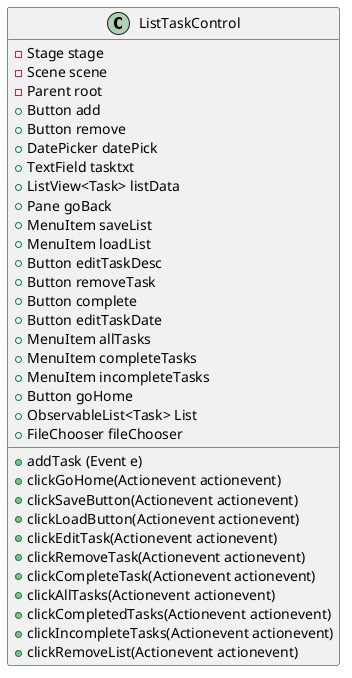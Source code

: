 @startuml
'https://plantuml.com/class-diagram

class ListTaskControl {
-Stage stage
-Scene scene
-Parent root
+Button add
+Button remove
+DatePicker datePick
+TextField tasktxt
+ListView<Task> listData
+Pane goBack
+MenuItem saveList
+MenuItem loadList
+Button editTaskDesc
+Button removeTask
+Button complete
+Button editTaskDate
+MenuItem allTasks
+MenuItem completeTasks
+MenuItem incompleteTasks
+Button goHome
+ObservableList<Task> List
+FileChooser fileChooser

+addTask (Event e)
+clickGoHome(Actionevent actionevent)
+clickSaveButton(Actionevent actionevent)
+clickLoadButton(Actionevent actionevent)
+clickEditTask(Actionevent actionevent)
+clickRemoveTask(Actionevent actionevent)
+clickCompleteTask(Actionevent actionevent)
+clickAllTasks(Actionevent actionevent)
+clickCompletedTasks(Actionevent actionevent)
+clickIncompleteTasks(Actionevent actionevent)
+clickRemoveList(Actionevent actionevent)
}

@enduml